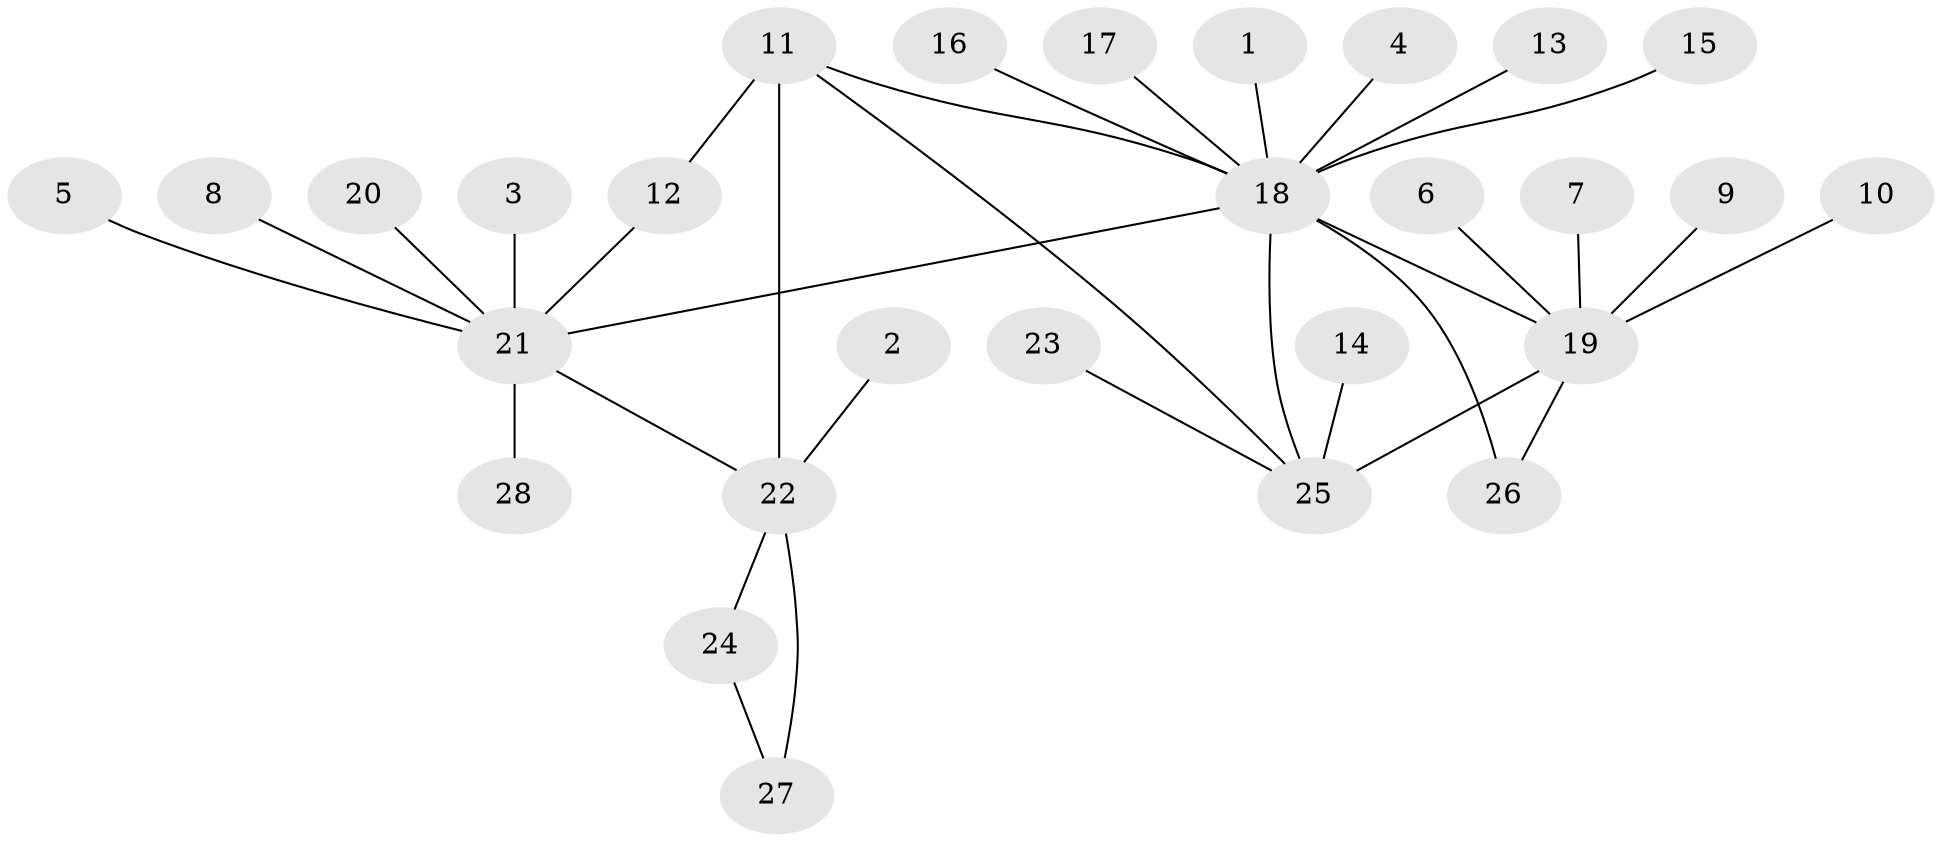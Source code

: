 // original degree distribution, {7: 0.018867924528301886, 10: 0.018867924528301886, 2: 0.24528301886792453, 14: 0.018867924528301886, 1: 0.5094339622641509, 6: 0.03773584905660377, 3: 0.11320754716981132, 8: 0.018867924528301886, 4: 0.018867924528301886}
// Generated by graph-tools (version 1.1) at 2025/49/03/09/25 03:49:55]
// undirected, 28 vertices, 33 edges
graph export_dot {
graph [start="1"]
  node [color=gray90,style=filled];
  1;
  2;
  3;
  4;
  5;
  6;
  7;
  8;
  9;
  10;
  11;
  12;
  13;
  14;
  15;
  16;
  17;
  18;
  19;
  20;
  21;
  22;
  23;
  24;
  25;
  26;
  27;
  28;
  1 -- 18 [weight=1.0];
  2 -- 22 [weight=1.0];
  3 -- 21 [weight=1.0];
  4 -- 18 [weight=1.0];
  5 -- 21 [weight=1.0];
  6 -- 19 [weight=1.0];
  7 -- 19 [weight=1.0];
  8 -- 21 [weight=1.0];
  9 -- 19 [weight=1.0];
  10 -- 19 [weight=1.0];
  11 -- 12 [weight=1.0];
  11 -- 18 [weight=1.0];
  11 -- 22 [weight=2.0];
  11 -- 25 [weight=1.0];
  12 -- 21 [weight=1.0];
  13 -- 18 [weight=1.0];
  14 -- 25 [weight=1.0];
  15 -- 18 [weight=1.0];
  16 -- 18 [weight=1.0];
  17 -- 18 [weight=1.0];
  18 -- 19 [weight=1.0];
  18 -- 21 [weight=1.0];
  18 -- 25 [weight=1.0];
  18 -- 26 [weight=1.0];
  19 -- 25 [weight=2.0];
  19 -- 26 [weight=1.0];
  20 -- 21 [weight=1.0];
  21 -- 22 [weight=1.0];
  21 -- 28 [weight=1.0];
  22 -- 24 [weight=1.0];
  22 -- 27 [weight=1.0];
  23 -- 25 [weight=1.0];
  24 -- 27 [weight=1.0];
}
